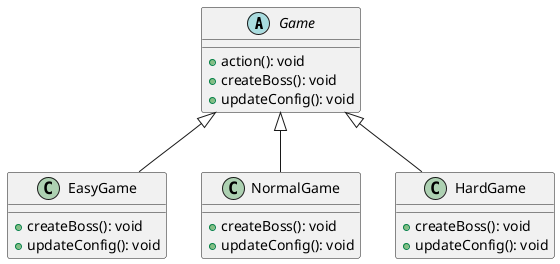 @startuml
Game <|-- EasyGame
Game <|-- NormalGame
Game <|-- HardGame

abstract class Game {
    ' 模板方法
    + action(): void
    + createBoss(): void
    + updateConfig(): void
}

class EasyGame {
    + createBoss(): void
    + updateConfig(): void
}

class NormalGame {
    + createBoss(): void
    + updateConfig(): void
}

class HardGame {
    + createBoss(): void
    + updateConfig(): void
}
@enduml